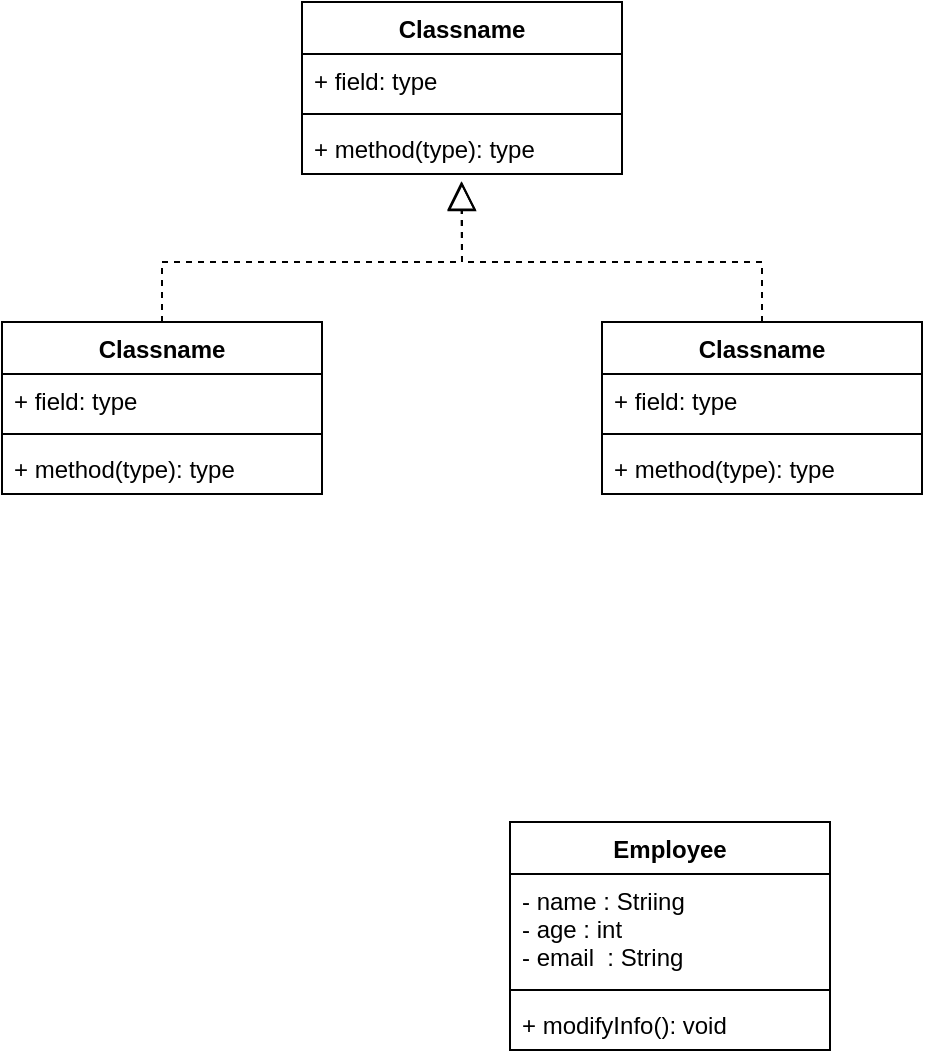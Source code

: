 <mxfile version="20.2.8" type="github">
  <diagram id="sejLfzQgxGsqOXQh9A5s" name="第 1 页">
    <mxGraphModel dx="850" dy="496" grid="1" gridSize="10" guides="1" tooltips="1" connect="1" arrows="1" fold="1" page="1" pageScale="1" pageWidth="827" pageHeight="1169" math="0" shadow="0">
      <root>
        <mxCell id="0" />
        <mxCell id="1" parent="0" />
        <mxCell id="BfisKLKWclAd8MAcUEok-5" value="Classname" style="swimlane;fontStyle=1;align=center;verticalAlign=top;childLayout=stackLayout;horizontal=1;startSize=26;horizontalStack=0;resizeParent=1;resizeParentMax=0;resizeLast=0;collapsible=1;marginBottom=0;" vertex="1" parent="1">
          <mxGeometry x="380" y="370" width="160" height="86" as="geometry" />
        </mxCell>
        <mxCell id="BfisKLKWclAd8MAcUEok-6" value="+ field: type" style="text;strokeColor=none;fillColor=none;align=left;verticalAlign=top;spacingLeft=4;spacingRight=4;overflow=hidden;rotatable=0;points=[[0,0.5],[1,0.5]];portConstraint=eastwest;" vertex="1" parent="BfisKLKWclAd8MAcUEok-5">
          <mxGeometry y="26" width="160" height="26" as="geometry" />
        </mxCell>
        <mxCell id="BfisKLKWclAd8MAcUEok-7" value="" style="line;strokeWidth=1;fillColor=none;align=left;verticalAlign=middle;spacingTop=-1;spacingLeft=3;spacingRight=3;rotatable=0;labelPosition=right;points=[];portConstraint=eastwest;strokeColor=inherit;" vertex="1" parent="BfisKLKWclAd8MAcUEok-5">
          <mxGeometry y="52" width="160" height="8" as="geometry" />
        </mxCell>
        <mxCell id="BfisKLKWclAd8MAcUEok-8" value="+ method(type): type" style="text;strokeColor=none;fillColor=none;align=left;verticalAlign=top;spacingLeft=4;spacingRight=4;overflow=hidden;rotatable=0;points=[[0,0.5],[1,0.5]];portConstraint=eastwest;" vertex="1" parent="BfisKLKWclAd8MAcUEok-5">
          <mxGeometry y="60" width="160" height="26" as="geometry" />
        </mxCell>
        <mxCell id="BfisKLKWclAd8MAcUEok-9" value="Classname" style="swimlane;fontStyle=1;align=center;verticalAlign=top;childLayout=stackLayout;horizontal=1;startSize=26;horizontalStack=0;resizeParent=1;resizeParentMax=0;resizeLast=0;collapsible=1;marginBottom=0;" vertex="1" parent="1">
          <mxGeometry x="80" y="370" width="160" height="86" as="geometry" />
        </mxCell>
        <mxCell id="BfisKLKWclAd8MAcUEok-26" value="" style="endArrow=block;dashed=1;endFill=0;endSize=12;html=1;rounded=0;entryX=0.498;entryY=1.138;entryDx=0;entryDy=0;entryPerimeter=0;" edge="1" parent="BfisKLKWclAd8MAcUEok-9" target="BfisKLKWclAd8MAcUEok-19">
          <mxGeometry width="160" relative="1" as="geometry">
            <mxPoint x="80" as="sourcePoint" />
            <mxPoint x="240" as="targetPoint" />
            <Array as="points">
              <mxPoint x="80" y="-20" />
              <mxPoint x="80" y="-30" />
              <mxPoint x="230" y="-30" />
            </Array>
          </mxGeometry>
        </mxCell>
        <mxCell id="BfisKLKWclAd8MAcUEok-10" value="+ field: type" style="text;strokeColor=none;fillColor=none;align=left;verticalAlign=top;spacingLeft=4;spacingRight=4;overflow=hidden;rotatable=0;points=[[0,0.5],[1,0.5]];portConstraint=eastwest;" vertex="1" parent="BfisKLKWclAd8MAcUEok-9">
          <mxGeometry y="26" width="160" height="26" as="geometry" />
        </mxCell>
        <mxCell id="BfisKLKWclAd8MAcUEok-11" value="" style="line;strokeWidth=1;fillColor=none;align=left;verticalAlign=middle;spacingTop=-1;spacingLeft=3;spacingRight=3;rotatable=0;labelPosition=right;points=[];portConstraint=eastwest;strokeColor=inherit;" vertex="1" parent="BfisKLKWclAd8MAcUEok-9">
          <mxGeometry y="52" width="160" height="8" as="geometry" />
        </mxCell>
        <mxCell id="BfisKLKWclAd8MAcUEok-12" value="+ method(type): type" style="text;strokeColor=none;fillColor=none;align=left;verticalAlign=top;spacingLeft=4;spacingRight=4;overflow=hidden;rotatable=0;points=[[0,0.5],[1,0.5]];portConstraint=eastwest;" vertex="1" parent="BfisKLKWclAd8MAcUEok-9">
          <mxGeometry y="60" width="160" height="26" as="geometry" />
        </mxCell>
        <mxCell id="BfisKLKWclAd8MAcUEok-16" value="Classname" style="swimlane;fontStyle=1;align=center;verticalAlign=top;childLayout=stackLayout;horizontal=1;startSize=26;horizontalStack=0;resizeParent=1;resizeParentMax=0;resizeLast=0;collapsible=1;marginBottom=0;" vertex="1" parent="1">
          <mxGeometry x="230" y="210" width="160" height="86" as="geometry" />
        </mxCell>
        <mxCell id="BfisKLKWclAd8MAcUEok-17" value="+ field: type" style="text;strokeColor=none;fillColor=none;align=left;verticalAlign=top;spacingLeft=4;spacingRight=4;overflow=hidden;rotatable=0;points=[[0,0.5],[1,0.5]];portConstraint=eastwest;" vertex="1" parent="BfisKLKWclAd8MAcUEok-16">
          <mxGeometry y="26" width="160" height="26" as="geometry" />
        </mxCell>
        <mxCell id="BfisKLKWclAd8MAcUEok-18" value="" style="line;strokeWidth=1;fillColor=none;align=left;verticalAlign=middle;spacingTop=-1;spacingLeft=3;spacingRight=3;rotatable=0;labelPosition=right;points=[];portConstraint=eastwest;strokeColor=inherit;" vertex="1" parent="BfisKLKWclAd8MAcUEok-16">
          <mxGeometry y="52" width="160" height="8" as="geometry" />
        </mxCell>
        <mxCell id="BfisKLKWclAd8MAcUEok-19" value="+ method(type): type" style="text;strokeColor=none;fillColor=none;align=left;verticalAlign=top;spacingLeft=4;spacingRight=4;overflow=hidden;rotatable=0;points=[[0,0.5],[1,0.5]];portConstraint=eastwest;" vertex="1" parent="BfisKLKWclAd8MAcUEok-16">
          <mxGeometry y="60" width="160" height="26" as="geometry" />
        </mxCell>
        <mxCell id="BfisKLKWclAd8MAcUEok-27" value="" style="endArrow=block;dashed=1;endFill=0;endSize=12;html=1;rounded=0;exitX=0.5;exitY=0;exitDx=0;exitDy=0;" edge="1" parent="1" source="BfisKLKWclAd8MAcUEok-5">
          <mxGeometry width="160" relative="1" as="geometry">
            <mxPoint x="370" y="360" as="sourcePoint" />
            <mxPoint x="310" y="300" as="targetPoint" />
            <Array as="points">
              <mxPoint x="460" y="340" />
              <mxPoint x="310" y="340" />
            </Array>
          </mxGeometry>
        </mxCell>
        <mxCell id="BfisKLKWclAd8MAcUEok-28" value="Employee" style="swimlane;fontStyle=1;align=center;verticalAlign=top;childLayout=stackLayout;horizontal=1;startSize=26;horizontalStack=0;resizeParent=1;resizeParentMax=0;resizeLast=0;collapsible=1;marginBottom=0;" vertex="1" parent="1">
          <mxGeometry x="334" y="620" width="160" height="114" as="geometry" />
        </mxCell>
        <mxCell id="BfisKLKWclAd8MAcUEok-29" value="- name : Striing&#xa;- age : int&#xa;- email  : String" style="text;strokeColor=none;fillColor=none;align=left;verticalAlign=top;spacingLeft=4;spacingRight=4;overflow=hidden;rotatable=0;points=[[0,0.5],[1,0.5]];portConstraint=eastwest;" vertex="1" parent="BfisKLKWclAd8MAcUEok-28">
          <mxGeometry y="26" width="160" height="54" as="geometry" />
        </mxCell>
        <mxCell id="BfisKLKWclAd8MAcUEok-30" value="" style="line;strokeWidth=1;fillColor=none;align=left;verticalAlign=middle;spacingTop=-1;spacingLeft=3;spacingRight=3;rotatable=0;labelPosition=right;points=[];portConstraint=eastwest;strokeColor=inherit;" vertex="1" parent="BfisKLKWclAd8MAcUEok-28">
          <mxGeometry y="80" width="160" height="8" as="geometry" />
        </mxCell>
        <mxCell id="BfisKLKWclAd8MAcUEok-31" value="+ modifyInfo(): void" style="text;strokeColor=none;fillColor=none;align=left;verticalAlign=top;spacingLeft=4;spacingRight=4;overflow=hidden;rotatable=0;points=[[0,0.5],[1,0.5]];portConstraint=eastwest;" vertex="1" parent="BfisKLKWclAd8MAcUEok-28">
          <mxGeometry y="88" width="160" height="26" as="geometry" />
        </mxCell>
      </root>
    </mxGraphModel>
  </diagram>
</mxfile>

